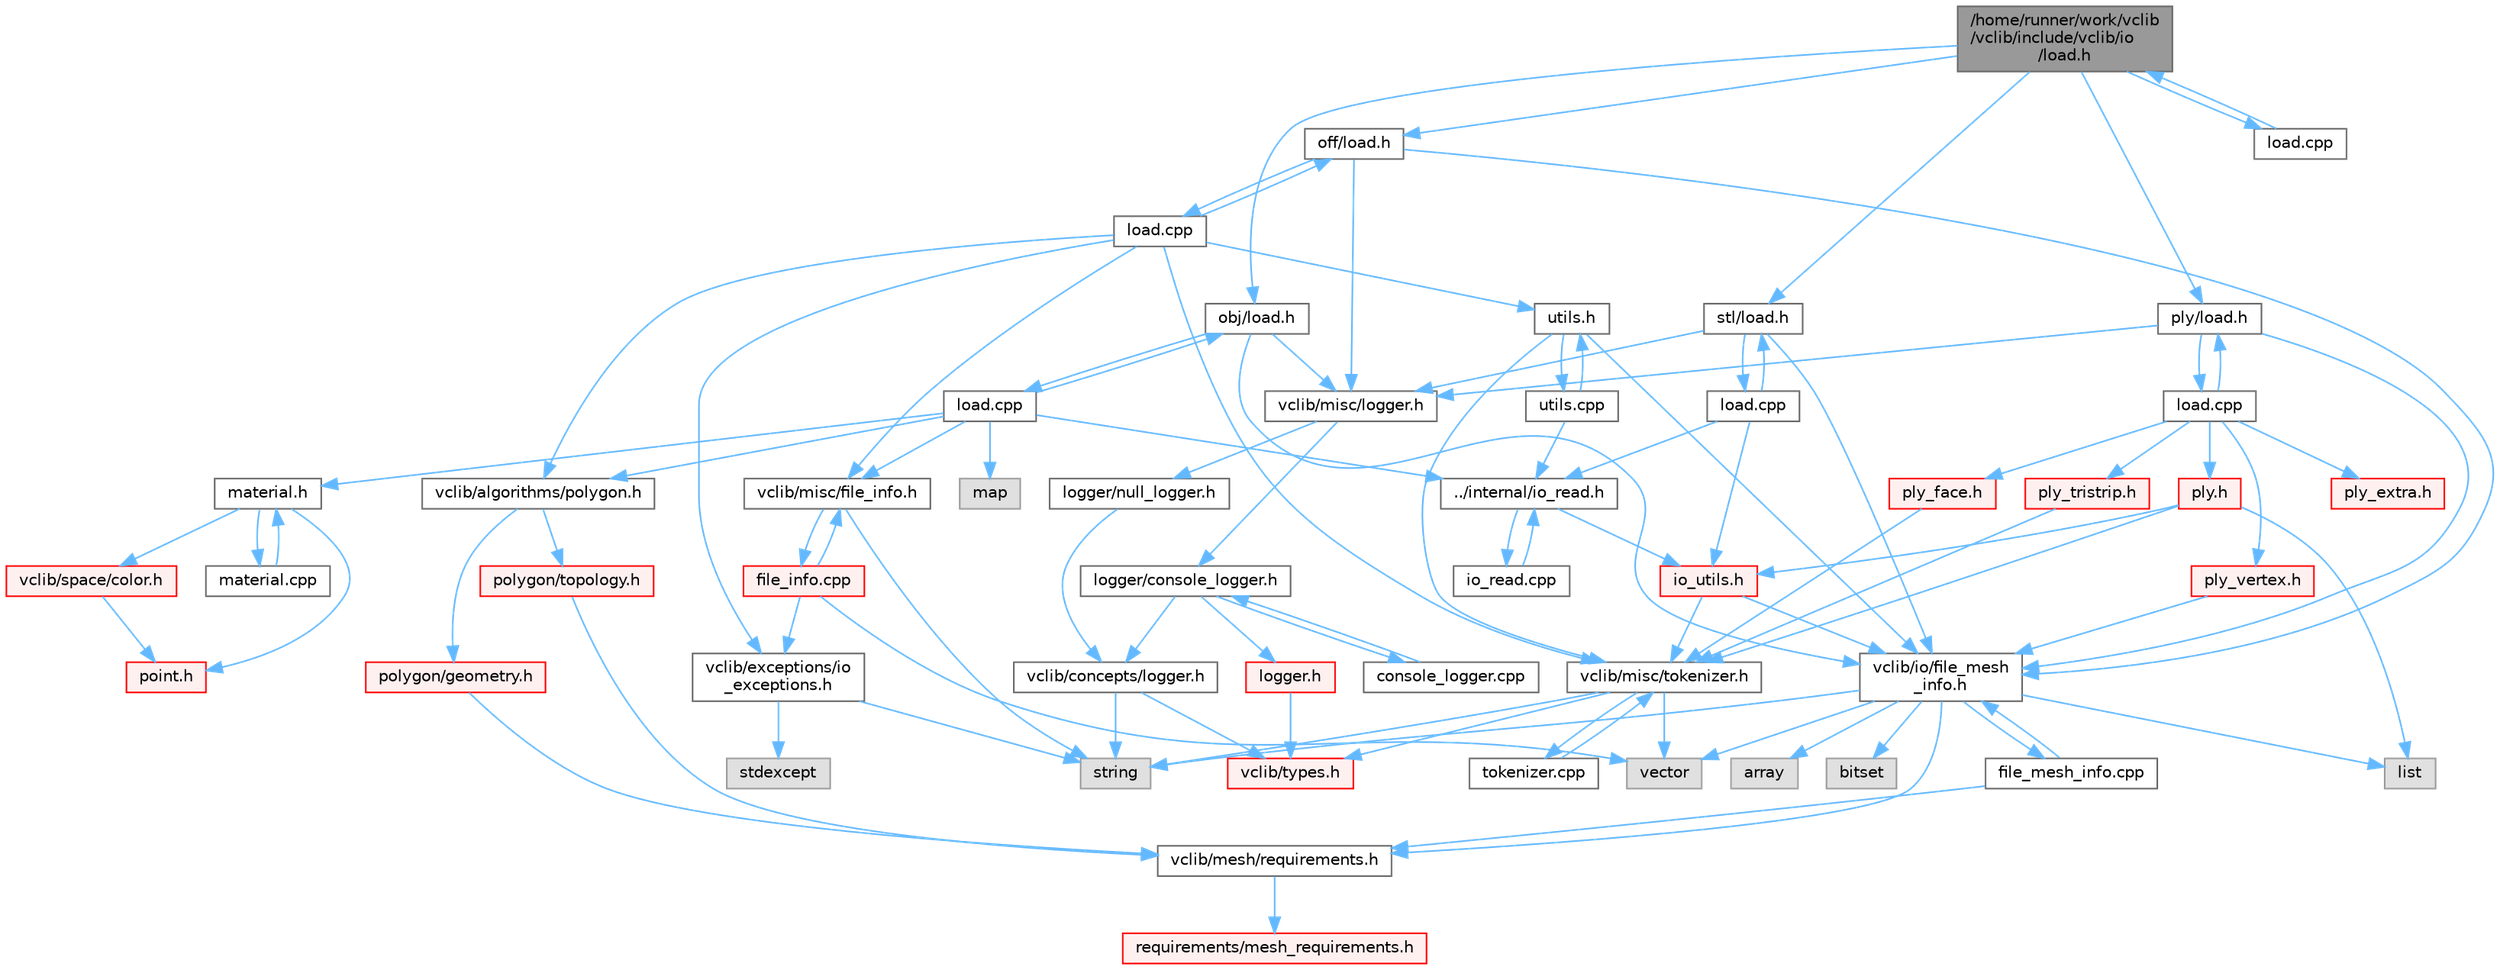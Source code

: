 digraph "/home/runner/work/vclib/vclib/include/vclib/io/load.h"
{
 // LATEX_PDF_SIZE
  bgcolor="transparent";
  edge [fontname=Helvetica,fontsize=10,labelfontname=Helvetica,labelfontsize=10];
  node [fontname=Helvetica,fontsize=10,shape=box,height=0.2,width=0.4];
  Node1 [label="/home/runner/work/vclib\l/vclib/include/vclib/io\l/load.h",height=0.2,width=0.4,color="gray40", fillcolor="grey60", style="filled", fontcolor="black",tooltip=" "];
  Node1 -> Node2 [color="steelblue1",style="solid"];
  Node2 [label="obj/load.h",height=0.2,width=0.4,color="grey40", fillcolor="white", style="filled",URL="$obj_2load_8h.html",tooltip=" "];
  Node2 -> Node3 [color="steelblue1",style="solid"];
  Node3 [label="vclib/io/file_mesh\l_info.h",height=0.2,width=0.4,color="grey40", fillcolor="white", style="filled",URL="$file__mesh__info_8h.html",tooltip=" "];
  Node3 -> Node4 [color="steelblue1",style="solid"];
  Node4 [label="array",height=0.2,width=0.4,color="grey60", fillcolor="#E0E0E0", style="filled",tooltip=" "];
  Node3 -> Node5 [color="steelblue1",style="solid"];
  Node5 [label="list",height=0.2,width=0.4,color="grey60", fillcolor="#E0E0E0", style="filled",tooltip=" "];
  Node3 -> Node6 [color="steelblue1",style="solid"];
  Node6 [label="string",height=0.2,width=0.4,color="grey60", fillcolor="#E0E0E0", style="filled",tooltip=" "];
  Node3 -> Node7 [color="steelblue1",style="solid"];
  Node7 [label="vector",height=0.2,width=0.4,color="grey60", fillcolor="#E0E0E0", style="filled",tooltip=" "];
  Node3 -> Node8 [color="steelblue1",style="solid"];
  Node8 [label="bitset",height=0.2,width=0.4,color="grey60", fillcolor="#E0E0E0", style="filled",tooltip=" "];
  Node3 -> Node9 [color="steelblue1",style="solid"];
  Node9 [label="vclib/mesh/requirements.h",height=0.2,width=0.4,color="grey40", fillcolor="white", style="filled",URL="$requirements_8h.html",tooltip=" "];
  Node9 -> Node10 [color="steelblue1",style="solid"];
  Node10 [label="requirements/mesh_requirements.h",height=0.2,width=0.4,color="red", fillcolor="#FFF0F0", style="filled",URL="$mesh__requirements_8h.html",tooltip=" "];
  Node3 -> Node178 [color="steelblue1",style="solid"];
  Node178 [label="file_mesh_info.cpp",height=0.2,width=0.4,color="grey40", fillcolor="white", style="filled",URL="$file__mesh__info_8cpp.html",tooltip=" "];
  Node178 -> Node3 [color="steelblue1",style="solid"];
  Node178 -> Node9 [color="steelblue1",style="solid"];
  Node2 -> Node179 [color="steelblue1",style="solid"];
  Node179 [label="vclib/misc/logger.h",height=0.2,width=0.4,color="grey40", fillcolor="white", style="filled",URL="$misc_2logger_8h.html",tooltip=" "];
  Node179 -> Node180 [color="steelblue1",style="solid"];
  Node180 [label="logger/console_logger.h",height=0.2,width=0.4,color="grey40", fillcolor="white", style="filled",URL="$console__logger_8h.html",tooltip=" "];
  Node180 -> Node181 [color="steelblue1",style="solid"];
  Node181 [label="logger.h",height=0.2,width=0.4,color="red", fillcolor="#FFF0F0", style="filled",URL="$misc_2logger_2logger_8h.html",tooltip=" "];
  Node181 -> Node16 [color="steelblue1",style="solid"];
  Node16 [label="vclib/types.h",height=0.2,width=0.4,color="red", fillcolor="#FFF0F0", style="filled",URL="$types_8h.html",tooltip=" "];
  Node180 -> Node192 [color="steelblue1",style="solid"];
  Node192 [label="vclib/concepts/logger.h",height=0.2,width=0.4,color="grey40", fillcolor="white", style="filled",URL="$concepts_2logger_8h.html",tooltip=" "];
  Node192 -> Node6 [color="steelblue1",style="solid"];
  Node192 -> Node16 [color="steelblue1",style="solid"];
  Node180 -> Node193 [color="steelblue1",style="solid"];
  Node193 [label="console_logger.cpp",height=0.2,width=0.4,color="grey40", fillcolor="white", style="filled",URL="$console__logger_8cpp.html",tooltip=" "];
  Node193 -> Node180 [color="steelblue1",style="solid"];
  Node179 -> Node194 [color="steelblue1",style="solid"];
  Node194 [label="logger/null_logger.h",height=0.2,width=0.4,color="grey40", fillcolor="white", style="filled",URL="$null__logger_8h.html",tooltip=" "];
  Node194 -> Node192 [color="steelblue1",style="solid"];
  Node2 -> Node195 [color="steelblue1",style="solid"];
  Node195 [label="load.cpp",height=0.2,width=0.4,color="grey40", fillcolor="white", style="filled",URL="$obj_2load_8cpp.html",tooltip=" "];
  Node195 -> Node2 [color="steelblue1",style="solid"];
  Node195 -> Node196 [color="steelblue1",style="solid"];
  Node196 [label="map",height=0.2,width=0.4,color="grey60", fillcolor="#E0E0E0", style="filled",tooltip=" "];
  Node195 -> Node197 [color="steelblue1",style="solid"];
  Node197 [label="vclib/algorithms/polygon.h",height=0.2,width=0.4,color="grey40", fillcolor="white", style="filled",URL="$algorithms_2polygon_8h.html",tooltip=" "];
  Node197 -> Node198 [color="steelblue1",style="solid"];
  Node198 [label="polygon/geometry.h",height=0.2,width=0.4,color="red", fillcolor="#FFF0F0", style="filled",URL="$geometry_8h.html",tooltip=" "];
  Node198 -> Node9 [color="steelblue1",style="solid"];
  Node197 -> Node232 [color="steelblue1",style="solid"];
  Node232 [label="polygon/topology.h",height=0.2,width=0.4,color="red", fillcolor="#FFF0F0", style="filled",URL="$polygon_2topology_8h.html",tooltip=" "];
  Node232 -> Node9 [color="steelblue1",style="solid"];
  Node195 -> Node243 [color="steelblue1",style="solid"];
  Node243 [label="vclib/misc/file_info.h",height=0.2,width=0.4,color="grey40", fillcolor="white", style="filled",URL="$file__info_8h.html",tooltip=" "];
  Node243 -> Node6 [color="steelblue1",style="solid"];
  Node243 -> Node244 [color="steelblue1",style="solid"];
  Node244 [label="file_info.cpp",height=0.2,width=0.4,color="red", fillcolor="#FFF0F0", style="filled",URL="$file__info_8cpp.html",tooltip=" "];
  Node244 -> Node243 [color="steelblue1",style="solid"];
  Node244 -> Node7 [color="steelblue1",style="solid"];
  Node244 -> Node247 [color="steelblue1",style="solid"];
  Node247 [label="vclib/exceptions/io\l_exceptions.h",height=0.2,width=0.4,color="grey40", fillcolor="white", style="filled",URL="$io__exceptions_8h.html",tooltip=" "];
  Node247 -> Node75 [color="steelblue1",style="solid"];
  Node75 [label="stdexcept",height=0.2,width=0.4,color="grey60", fillcolor="#E0E0E0", style="filled",tooltip=" "];
  Node247 -> Node6 [color="steelblue1",style="solid"];
  Node195 -> Node248 [color="steelblue1",style="solid"];
  Node248 [label="../internal/io_read.h",height=0.2,width=0.4,color="grey40", fillcolor="white", style="filled",URL="$io__read_8h.html",tooltip=" "];
  Node248 -> Node249 [color="steelblue1",style="solid"];
  Node249 [label="io_utils.h",height=0.2,width=0.4,color="red", fillcolor="#FFF0F0", style="filled",URL="$io__utils_8h.html",tooltip=" "];
  Node249 -> Node3 [color="steelblue1",style="solid"];
  Node249 -> Node250 [color="steelblue1",style="solid"];
  Node250 [label="vclib/misc/tokenizer.h",height=0.2,width=0.4,color="grey40", fillcolor="white", style="filled",URL="$tokenizer_8h.html",tooltip=" "];
  Node250 -> Node6 [color="steelblue1",style="solid"];
  Node250 -> Node7 [color="steelblue1",style="solid"];
  Node250 -> Node16 [color="steelblue1",style="solid"];
  Node250 -> Node251 [color="steelblue1",style="solid"];
  Node251 [label="tokenizer.cpp",height=0.2,width=0.4,color="grey40", fillcolor="white", style="filled",URL="$tokenizer_8cpp.html",tooltip=" "];
  Node251 -> Node250 [color="steelblue1",style="solid"];
  Node248 -> Node256 [color="steelblue1",style="solid"];
  Node256 [label="io_read.cpp",height=0.2,width=0.4,color="grey40", fillcolor="white", style="filled",URL="$io__read_8cpp.html",tooltip=" "];
  Node256 -> Node248 [color="steelblue1",style="solid"];
  Node195 -> Node257 [color="steelblue1",style="solid"];
  Node257 [label="material.h",height=0.2,width=0.4,color="grey40", fillcolor="white", style="filled",URL="$material_8h.html",tooltip=" "];
  Node257 -> Node32 [color="steelblue1",style="solid"];
  Node32 [label="vclib/space/color.h",height=0.2,width=0.4,color="red", fillcolor="#FFF0F0", style="filled",URL="$space_2color_8h.html",tooltip=" "];
  Node32 -> Node33 [color="steelblue1",style="solid"];
  Node33 [label="point.h",height=0.2,width=0.4,color="red", fillcolor="#FFF0F0", style="filled",URL="$space_2point_8h.html",tooltip=" "];
  Node257 -> Node33 [color="steelblue1",style="solid"];
  Node257 -> Node258 [color="steelblue1",style="solid"];
  Node258 [label="material.cpp",height=0.2,width=0.4,color="grey40", fillcolor="white", style="filled",URL="$material_8cpp.html",tooltip=" "];
  Node258 -> Node257 [color="steelblue1",style="solid"];
  Node1 -> Node259 [color="steelblue1",style="solid"];
  Node259 [label="off/load.h",height=0.2,width=0.4,color="grey40", fillcolor="white", style="filled",URL="$off_2load_8h.html",tooltip=" "];
  Node259 -> Node3 [color="steelblue1",style="solid"];
  Node259 -> Node179 [color="steelblue1",style="solid"];
  Node259 -> Node260 [color="steelblue1",style="solid"];
  Node260 [label="load.cpp",height=0.2,width=0.4,color="grey40", fillcolor="white", style="filled",URL="$off_2load_8cpp.html",tooltip=" "];
  Node260 -> Node259 [color="steelblue1",style="solid"];
  Node260 -> Node197 [color="steelblue1",style="solid"];
  Node260 -> Node247 [color="steelblue1",style="solid"];
  Node260 -> Node243 [color="steelblue1",style="solid"];
  Node260 -> Node250 [color="steelblue1",style="solid"];
  Node260 -> Node261 [color="steelblue1",style="solid"];
  Node261 [label="utils.h",height=0.2,width=0.4,color="grey40", fillcolor="white", style="filled",URL="$utils_8h.html",tooltip=" "];
  Node261 -> Node250 [color="steelblue1",style="solid"];
  Node261 -> Node3 [color="steelblue1",style="solid"];
  Node261 -> Node262 [color="steelblue1",style="solid"];
  Node262 [label="utils.cpp",height=0.2,width=0.4,color="grey40", fillcolor="white", style="filled",URL="$utils_8cpp.html",tooltip=" "];
  Node262 -> Node261 [color="steelblue1",style="solid"];
  Node262 -> Node248 [color="steelblue1",style="solid"];
  Node1 -> Node263 [color="steelblue1",style="solid"];
  Node263 [label="ply/load.h",height=0.2,width=0.4,color="grey40", fillcolor="white", style="filled",URL="$ply_2load_8h.html",tooltip=" "];
  Node263 -> Node3 [color="steelblue1",style="solid"];
  Node263 -> Node179 [color="steelblue1",style="solid"];
  Node263 -> Node264 [color="steelblue1",style="solid"];
  Node264 [label="load.cpp",height=0.2,width=0.4,color="grey40", fillcolor="white", style="filled",URL="$ply_2load_8cpp.html",tooltip=" "];
  Node264 -> Node263 [color="steelblue1",style="solid"];
  Node264 -> Node265 [color="steelblue1",style="solid"];
  Node265 [label="ply.h",height=0.2,width=0.4,color="red", fillcolor="#FFF0F0", style="filled",URL="$ply_8h.html",tooltip=" "];
  Node265 -> Node5 [color="steelblue1",style="solid"];
  Node265 -> Node250 [color="steelblue1",style="solid"];
  Node265 -> Node249 [color="steelblue1",style="solid"];
  Node264 -> Node266 [color="steelblue1",style="solid"];
  Node266 [label="ply_vertex.h",height=0.2,width=0.4,color="red", fillcolor="#FFF0F0", style="filled",URL="$ply__vertex_8h.html",tooltip=" "];
  Node266 -> Node3 [color="steelblue1",style="solid"];
  Node264 -> Node273 [color="steelblue1",style="solid"];
  Node273 [label="ply_face.h",height=0.2,width=0.4,color="red", fillcolor="#FFF0F0", style="filled",URL="$ply__face_8h.html",tooltip=" "];
  Node273 -> Node250 [color="steelblue1",style="solid"];
  Node264 -> Node275 [color="steelblue1",style="solid"];
  Node275 [label="ply_tristrip.h",height=0.2,width=0.4,color="red", fillcolor="#FFF0F0", style="filled",URL="$ply__tristrip_8h.html",tooltip=" "];
  Node275 -> Node250 [color="steelblue1",style="solid"];
  Node264 -> Node277 [color="steelblue1",style="solid"];
  Node277 [label="ply_extra.h",height=0.2,width=0.4,color="red", fillcolor="#FFF0F0", style="filled",URL="$ply__extra_8h.html",tooltip=" "];
  Node1 -> Node279 [color="steelblue1",style="solid"];
  Node279 [label="stl/load.h",height=0.2,width=0.4,color="grey40", fillcolor="white", style="filled",URL="$stl_2load_8h.html",tooltip=" "];
  Node279 -> Node3 [color="steelblue1",style="solid"];
  Node279 -> Node179 [color="steelblue1",style="solid"];
  Node279 -> Node280 [color="steelblue1",style="solid"];
  Node280 [label="load.cpp",height=0.2,width=0.4,color="grey40", fillcolor="white", style="filled",URL="$stl_2load_8cpp.html",tooltip=" "];
  Node280 -> Node279 [color="steelblue1",style="solid"];
  Node280 -> Node249 [color="steelblue1",style="solid"];
  Node280 -> Node248 [color="steelblue1",style="solid"];
  Node1 -> Node281 [color="steelblue1",style="solid"];
  Node281 [label="load.cpp",height=0.2,width=0.4,color="grey40", fillcolor="white", style="filled",URL="$load_8cpp.html",tooltip=" "];
  Node281 -> Node1 [color="steelblue1",style="solid"];
}
